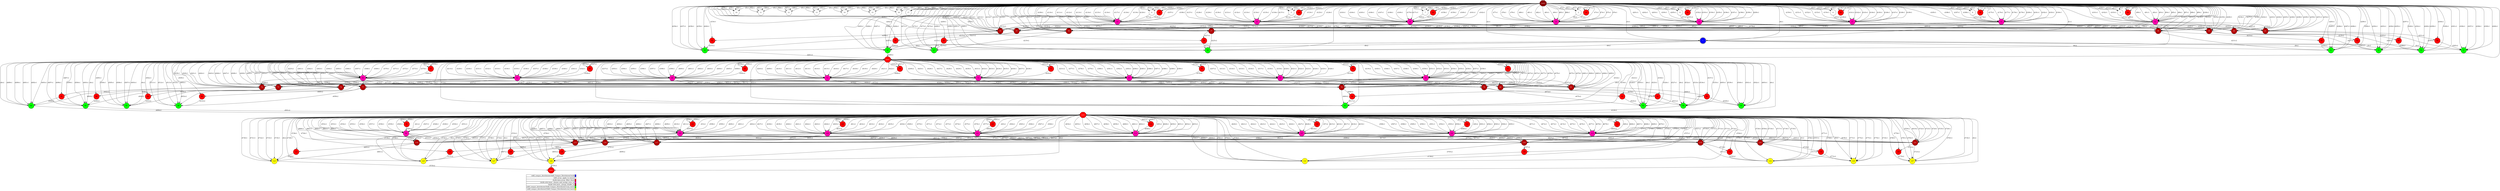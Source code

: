 digraph {
  rankdir=TB;
  labeljust="l";
  compound= true;
  subgraph dependence_graph {
    ranksep=0.20;
    node[height=0.75];

Synchro0[label="main", shape=octagon, style=filled fillcolor="#8B0000" fontcolor="#FFFFFF"];
1[shape=doublecircle, style=filled fillcolor="#0000ff" fontcolor="#ffffff"];
Synchro0 -> 1 [label="d1v1"];
Synchro0 -> 1 [label="d2v1"];
Synchro0 -> 1 [label="d3v1"];
Synchro0 -> 1 [label="d4v1"];
2[shape=circle, style=filled fillcolor="#ffffff" fontcolor="#000000"];
Synchro0 -> 2 [label="d5v1"];
Synchro0 -> 2 [label="d6v1"];
Synchro0 -> 2 [label="d7v1"];
Synchro0 -> 2 [label="d8v1"];
3[shape=circle, style=filled fillcolor="#ffffff" fontcolor="#000000"];
Synchro0 -> 3 [label="d5v1"];
Synchro0 -> 3 [label="d10v1"];
Synchro0 -> 3 [label="d11v1"];
Synchro0 -> 3 [label="d12v1"];
4[shape=circle, style=filled fillcolor="#ffffff" fontcolor="#000000"];
Synchro0 -> 4 [label="d5v1"];
Synchro0 -> 4 [label="d14v1"];
Synchro0 -> 4 [label="d15v1"];
Synchro0 -> 4 [label="d16v1"];
5[shape=circle, style=filled fillcolor="#ffffff" fontcolor="#000000"];
Synchro0 -> 5 [label="d5v1"];
Synchro0 -> 5 [label="d18v1"];
Synchro0 -> 5 [label="d19v1"];
Synchro0 -> 5 [label="d20v1"];
6[shape=circle, style=filled fillcolor="#ffffff" fontcolor="#000000"];
Synchro0 -> 6 [label="d5v1"];
Synchro0 -> 6 [label="d22v1"];
Synchro0 -> 6 [label="d23v1"];
Synchro0 -> 6 [label="d24v1"];
7[shape=circle, style=filled fillcolor="#ffffff" fontcolor="#000000"];
Synchro0 -> 7 [label="d5v1"];
Synchro0 -> 7 [label="d26v1"];
Synchro0 -> 7 [label="d27v1"];
Synchro0 -> 7 [label="d28v1"];
8[shape=circle, style=filled fillcolor="#ffffff" fontcolor="#000000"];
Synchro0 -> 8 [label="d5v1"];
Synchro0 -> 8 [label="d30v1"];
Synchro0 -> 8 [label="d31v1"];
Synchro0 -> 8 [label="d32v1"];
9[shape=circle, style=filled fillcolor="#ffffff" fontcolor="#000000"];
Synchro0 -> 9 [label="d5v1"];
Synchro0 -> 9 [label="d34v1"];
Synchro0 -> 9 [label="d35v1"];
Synchro0 -> 9 [label="d36v1"];
10[shape=circle, style=filled fillcolor="#ffffff" fontcolor="#000000"];
Synchro0 -> 10 [label="d5v1"];
Synchro0 -> 10 [label="d38v1"];
Synchro0 -> 10 [label="d39v1"];
Synchro0 -> 10 [label="d40v1"];
11[shape=circle, style=filled fillcolor="#ffffff" fontcolor="#000000"];
Synchro0 -> 11 [label="d5v1"];
Synchro0 -> 11 [label="d42v1"];
Synchro0 -> 11 [label="d43v1"];
Synchro0 -> 11 [label="d44v1"];
12[shape=circle, style=filled fillcolor="#ffffff" fontcolor="#000000"];
Synchro0 -> 12 [label="d5v1"];
Synchro0 -> 12 [label="d46v1"];
Synchro0 -> 12 [label="d47v1"];
Synchro0 -> 12 [label="d48v1"];
13[shape=circle, style=filled fillcolor="#ffffff" fontcolor="#000000"];
Synchro0 -> 13 [label="d5v1"];
Synchro0 -> 13 [label="d50v1"];
Synchro0 -> 13 [label="d51v1"];
Synchro0 -> 13 [label="d52v1"];
14[shape=circle, style=filled fillcolor="#ffffff" fontcolor="#000000"];
Synchro0 -> 14 [label="d5v1"];
Synchro0 -> 14 [label="d54v1"];
Synchro0 -> 14 [label="d55v1"];
Synchro0 -> 14 [label="d56v1"];
15[shape=circle, style=filled fillcolor="#ffffff" fontcolor="#000000"];
Synchro0 -> 15 [label="d5v1"];
Synchro0 -> 15 [label="d58v1"];
Synchro0 -> 15 [label="d59v1"];
Synchro0 -> 15 [label="d60v1"];
16[shape=circle, style=filled fillcolor="#ffffff" fontcolor="#000000"];
Synchro0 -> 16 [label="d5v1"];
Synchro0 -> 16 [label="d62v1"];
Synchro0 -> 16 [label="d63v1"];
Synchro0 -> 16 [label="d64v1"];
17[shape=circle, style=filled fillcolor="#ffffff" fontcolor="#000000"];
Synchro0 -> 17 [label="d5v1"];
Synchro0 -> 17 [label="d66v1"];
Synchro0 -> 17 [label="d67v1"];
Synchro0 -> 17 [label="d68v1"];
18[shape=circle, style=filled fillcolor="#ff0000" fontcolor="#000000"];
Synchro0 -> 18 [label="d70v1"];
Synchro0 -> 18 [label="d71v1"];
19[shape=circle, style=filled fillcolor="#ff00ae" fontcolor="#000000"];
2 -> 19 [label="d9v2"];
Synchro0 -> 19 [label="d73v1"];
Synchro0 -> 19 [label="d74v1"];
18 -> 19 [label="d72v2"];
Synchro0 -> 19 [label="d75v1"];
Synchro0 -> 19 [label="d76v1"];
Synchro0 -> 19 [label="d77v1"];
Synchro0 -> 19 [label="d78v1"];
Synchro0 -> 19 [label="d79v1"];
Synchro0 -> 19 [label="d80v1"];
Synchro0 -> 19 [label="d81v1"];
Synchro0 -> 19 [label="d82v1"];
Synchro0 -> 19 [label="d83v1"];
Synchro0 -> 19 [label="d84v1"];
Synchro0 -> 19 [label="d85v1"];
Synchro0 -> 19 [label="d86v1"];
20[shape=circle, style=filled fillcolor="#ff0000" fontcolor="#000000"];
Synchro0 -> 20 [label="d87v1"];
Synchro0 -> 20 [label="d88v1"];
21[shape=circle, style=filled fillcolor="#ff00ae" fontcolor="#000000"];
3 -> 21 [label="d13v2"];
Synchro0 -> 21 [label="d90v1"];
Synchro0 -> 21 [label="d91v1"];
20 -> 21 [label="d89v2"];
Synchro0 -> 21 [label="d92v1"];
Synchro0 -> 21 [label="d93v1"];
Synchro0 -> 21 [label="d94v1"];
Synchro0 -> 21 [label="d95v1"];
Synchro0 -> 21 [label="d96v1"];
Synchro0 -> 21 [label="d97v1"];
Synchro0 -> 21 [label="d98v1"];
Synchro0 -> 21 [label="d99v1"];
Synchro0 -> 21 [label="d100v1"];
Synchro0 -> 21 [label="d101v1"];
Synchro0 -> 21 [label="d102v1"];
Synchro0 -> 21 [label="d103v1"];
22[shape=circle, style=filled fillcolor="#ff0000" fontcolor="#000000"];
Synchro0 -> 22 [label="d104v1"];
Synchro0 -> 22 [label="d105v1"];
23[shape=circle, style=filled fillcolor="#ff00ae" fontcolor="#000000"];
4 -> 23 [label="d17v2"];
Synchro0 -> 23 [label="d107v1"];
Synchro0 -> 23 [label="d108v1"];
22 -> 23 [label="d106v2"];
Synchro0 -> 23 [label="d109v1"];
Synchro0 -> 23 [label="d110v1"];
Synchro0 -> 23 [label="d111v1"];
Synchro0 -> 23 [label="d112v1"];
Synchro0 -> 23 [label="d113v1"];
Synchro0 -> 23 [label="d114v1"];
Synchro0 -> 23 [label="d115v1"];
Synchro0 -> 23 [label="d116v1"];
Synchro0 -> 23 [label="d117v1"];
Synchro0 -> 23 [label="d118v1"];
Synchro0 -> 23 [label="d119v1"];
Synchro0 -> 23 [label="d120v1"];
24[shape=circle, style=filled fillcolor="#ff0000" fontcolor="#000000"];
Synchro0 -> 24 [label="d121v1"];
Synchro0 -> 24 [label="d122v1"];
25[shape=circle, style=filled fillcolor="#ff00ae" fontcolor="#000000"];
5 -> 25 [label="d21v2"];
Synchro0 -> 25 [label="d124v1"];
Synchro0 -> 25 [label="d125v1"];
24 -> 25 [label="d123v2"];
Synchro0 -> 25 [label="d126v1"];
Synchro0 -> 25 [label="d127v1"];
Synchro0 -> 25 [label="d128v1"];
Synchro0 -> 25 [label="d129v1"];
Synchro0 -> 25 [label="d130v1"];
Synchro0 -> 25 [label="d131v1"];
Synchro0 -> 25 [label="d132v1"];
Synchro0 -> 25 [label="d133v1"];
Synchro0 -> 25 [label="d134v1"];
Synchro0 -> 25 [label="d135v1"];
Synchro0 -> 25 [label="d136v1"];
Synchro0 -> 25 [label="d137v1"];
26[shape=circle, style=filled fillcolor="#ff0000" fontcolor="#000000"];
Synchro0 -> 26 [label="d138v1"];
Synchro0 -> 26 [label="d139v1"];
27[shape=circle, style=filled fillcolor="#ff00ae" fontcolor="#000000"];
6 -> 27 [label="d25v2"];
Synchro0 -> 27 [label="d141v1"];
Synchro0 -> 27 [label="d142v1"];
26 -> 27 [label="d140v2"];
Synchro0 -> 27 [label="d143v1"];
Synchro0 -> 27 [label="d144v1"];
Synchro0 -> 27 [label="d145v1"];
Synchro0 -> 27 [label="d146v1"];
Synchro0 -> 27 [label="d147v1"];
Synchro0 -> 27 [label="d148v1"];
Synchro0 -> 27 [label="d149v1"];
Synchro0 -> 27 [label="d150v1"];
Synchro0 -> 27 [label="d151v1"];
Synchro0 -> 27 [label="d152v1"];
Synchro0 -> 27 [label="d153v1"];
Synchro0 -> 27 [label="d154v1"];
28[shape=circle, style=filled fillcolor="#ff0000" fontcolor="#000000"];
Synchro0 -> 28 [label="d155v1"];
Synchro0 -> 28 [label="d156v1"];
29[shape=circle, style=filled fillcolor="#ff00ae" fontcolor="#000000"];
7 -> 29 [label="d29v2"];
Synchro0 -> 29 [label="d158v1"];
Synchro0 -> 29 [label="d159v1"];
28 -> 29 [label="d157v2"];
Synchro0 -> 29 [label="d160v1"];
Synchro0 -> 29 [label="d161v1"];
Synchro0 -> 29 [label="d162v1"];
Synchro0 -> 29 [label="d163v1"];
Synchro0 -> 29 [label="d164v1"];
Synchro0 -> 29 [label="d165v1"];
Synchro0 -> 29 [label="d166v1"];
Synchro0 -> 29 [label="d167v1"];
Synchro0 -> 29 [label="d168v1"];
Synchro0 -> 29 [label="d169v1"];
Synchro0 -> 29 [label="d170v1"];
Synchro0 -> 29 [label="d171v1"];
30[shape=circle, style=filled fillcolor="#ff0000" fontcolor="#000000"];
Synchro0 -> 30 [label="d172v1"];
Synchro0 -> 30 [label="d173v1"];
31[shape=circle, style=filled fillcolor="#ff00ae" fontcolor="#000000"];
8 -> 31 [label="d33v2"];
Synchro0 -> 31 [label="d175v1"];
Synchro0 -> 31 [label="d176v1"];
30 -> 31 [label="d174v2"];
Synchro0 -> 31 [label="d177v1"];
Synchro0 -> 31 [label="d178v1"];
Synchro0 -> 31 [label="d179v1"];
Synchro0 -> 31 [label="d180v1"];
Synchro0 -> 31 [label="d181v1"];
Synchro0 -> 31 [label="d182v1"];
Synchro0 -> 31 [label="d183v1"];
Synchro0 -> 31 [label="d184v1"];
Synchro0 -> 31 [label="d185v1"];
Synchro0 -> 31 [label="d186v1"];
Synchro0 -> 31 [label="d187v1"];
Synchro0 -> 31 [label="d188v1"];
32[shape=circle, style=filled fillcolor="#ff0000" fontcolor="#000000"];
Synchro0 -> 32 [label="d189v1"];
Synchro0 -> 32 [label="d190v1"];
33[shape=circle, style=filled fillcolor="#ff00ae" fontcolor="#000000"];
9 -> 33 [label="d37v2"];
Synchro0 -> 33 [label="d192v1"];
Synchro0 -> 33 [label="d193v1"];
32 -> 33 [label="d191v2"];
Synchro0 -> 33 [label="d194v1"];
Synchro0 -> 33 [label="d195v1"];
Synchro0 -> 33 [label="d196v1"];
Synchro0 -> 33 [label="d197v1"];
Synchro0 -> 33 [label="d198v1"];
Synchro0 -> 33 [label="d199v1"];
Synchro0 -> 33 [label="d200v1"];
Synchro0 -> 33 [label="d201v1"];
Synchro0 -> 33 [label="d202v1"];
Synchro0 -> 33 [label="d203v1"];
Synchro0 -> 33 [label="d204v1"];
Synchro0 -> 33 [label="d205v1"];
34[shape=circle, style=filled fillcolor="#b30000" fontcolor="#ffffff"];
19 -> 34 [label="d78v2"];
21 -> 34 [label="d95v2"];
23 -> 34 [label="d112v2"];
25 -> 34 [label="d129v2"];
27 -> 34 [label="d146v2"];
29 -> 34 [label="d163v2"];
31 -> 34 [label="d180v2"];
33 -> 34 [label="d197v2"];
Synchro0 -> 34 [label="d206v1"];
Synchro0 -> 34 [label="d207v1"];
Synchro0 -> 34 [label="d208v1"];
Synchro0 -> 34 [label="d209v1"];
Synchro0 -> 34 [label="d210v1"];
35[shape=circle, style=filled fillcolor="#b30000" fontcolor="#ffffff"];
19 -> 35 [label="d79v2"];
21 -> 35 [label="d96v2"];
23 -> 35 [label="d113v2"];
25 -> 35 [label="d130v2"];
27 -> 35 [label="d147v2"];
29 -> 35 [label="d164v2"];
31 -> 35 [label="d181v2"];
33 -> 35 [label="d198v2"];
Synchro0 -> 35 [label="d212v1"];
Synchro0 -> 35 [label="d213v1"];
Synchro0 -> 35 [label="d214v1"];
Synchro0 -> 35 [label="d215v1"];
Synchro0 -> 35 [label="d216v1"];
36[shape=circle, style=filled fillcolor="#b30000" fontcolor="#ffffff"];
19 -> 36 [label="d80v2"];
21 -> 36 [label="d97v2"];
23 -> 36 [label="d114v2"];
25 -> 36 [label="d131v2"];
27 -> 36 [label="d148v2"];
29 -> 36 [label="d165v2"];
31 -> 36 [label="d182v2"];
33 -> 36 [label="d199v2"];
Synchro0 -> 36 [label="d218v1"];
Synchro0 -> 36 [label="d219v1"];
Synchro0 -> 36 [label="d220v1"];
Synchro0 -> 36 [label="d221v1"];
Synchro0 -> 36 [label="d222v1"];
37[shape=circle, style=filled fillcolor="#b30000" fontcolor="#ffffff"];
19 -> 37 [label="d81v2"];
21 -> 37 [label="d98v2"];
23 -> 37 [label="d115v2"];
25 -> 37 [label="d132v2"];
27 -> 37 [label="d149v2"];
29 -> 37 [label="d166v2"];
31 -> 37 [label="d183v2"];
33 -> 37 [label="d200v2"];
Synchro0 -> 37 [label="d224v1"];
Synchro0 -> 37 [label="d225v1"];
Synchro0 -> 37 [label="d226v1"];
Synchro0 -> 37 [label="d227v1"];
Synchro0 -> 37 [label="d228v1"];
38[shape=circle, style=filled fillcolor="#b30000" fontcolor="#ffffff"];
19 -> 38 [label="d82v2"];
21 -> 38 [label="d99v2"];
23 -> 38 [label="d116v2"];
25 -> 38 [label="d133v2"];
27 -> 38 [label="d150v2"];
29 -> 38 [label="d167v2"];
31 -> 38 [label="d184v2"];
33 -> 38 [label="d201v2"];
Synchro0 -> 38 [label="d230v1"];
Synchro0 -> 38 [label="d231v1"];
Synchro0 -> 38 [label="d232v1"];
Synchro0 -> 38 [label="d233v1"];
Synchro0 -> 38 [label="d234v1"];
39[shape=circle, style=filled fillcolor="#b30000" fontcolor="#ffffff"];
19 -> 39 [label="d83v2"];
21 -> 39 [label="d100v2"];
23 -> 39 [label="d117v2"];
25 -> 39 [label="d134v2"];
27 -> 39 [label="d151v2"];
29 -> 39 [label="d168v2"];
31 -> 39 [label="d185v2"];
33 -> 39 [label="d202v2"];
Synchro0 -> 39 [label="d236v1"];
Synchro0 -> 39 [label="d237v1"];
Synchro0 -> 39 [label="d238v1"];
Synchro0 -> 39 [label="d239v1"];
Synchro0 -> 39 [label="d240v1"];
40[shape=circle, style=filled fillcolor="#b30000" fontcolor="#ffffff"];
19 -> 40 [label="d84v2"];
21 -> 40 [label="d101v2"];
23 -> 40 [label="d118v2"];
25 -> 40 [label="d135v2"];
27 -> 40 [label="d152v2"];
29 -> 40 [label="d169v2"];
31 -> 40 [label="d186v2"];
33 -> 40 [label="d203v2"];
Synchro0 -> 40 [label="d242v1"];
Synchro0 -> 40 [label="d243v1"];
Synchro0 -> 40 [label="d244v1"];
Synchro0 -> 40 [label="d245v1"];
Synchro0 -> 40 [label="d246v1"];
41[shape=circle, style=filled fillcolor="#b30000" fontcolor="#ffffff"];
19 -> 41 [label="d85v2"];
21 -> 41 [label="d102v2"];
23 -> 41 [label="d119v2"];
25 -> 41 [label="d136v2"];
27 -> 41 [label="d153v2"];
29 -> 41 [label="d170v2"];
31 -> 41 [label="d187v2"];
33 -> 41 [label="d204v2"];
Synchro0 -> 41 [label="d248v1"];
Synchro0 -> 41 [label="d249v1"];
Synchro0 -> 41 [label="d250v1"];
Synchro0 -> 41 [label="d251v1"];
Synchro0 -> 41 [label="d252v1"];
42[shape=circle, style=filled fillcolor="#ff0000" fontcolor="#000000"];
34 -> 42 [label="d209v2"];
Synchro0 -> 42 [label="d254v1"];
43[shape=circle, style=filled fillcolor="#00ff00" fontcolor="#000000"];
34 -> 43 [label="d207v2"];
Synchro0 -> 43 [label="d256v1"];
Synchro0 -> 43 [label="d257v1"];
42 -> 43 [label="d255v2"];
Synchro0 -> 43 [label="d258v1"];
Synchro0 -> 43 [label="d259v1"];
Synchro0 -> 43 [label="d260v1"];
1 -> 43 [label="d4v2"];
44[shape=circle, style=filled fillcolor="#ff0000" fontcolor="#000000"];
35 -> 44 [label="d215v2"];
Synchro0 -> 44 [label="d262v1"];
45[shape=circle, style=filled fillcolor="#00ff00" fontcolor="#000000"];
35 -> 45 [label="d213v2"];
Synchro0 -> 45 [label="d264v1"];
Synchro0 -> 45 [label="d265v1"];
44 -> 45 [label="d263v2"];
Synchro0 -> 45 [label="d266v1"];
Synchro0 -> 45 [label="d267v1"];
Synchro0 -> 45 [label="d260v1"];
1 -> 45 [label="d4v2"];
46[shape=circle, style=filled fillcolor="#ff0000" fontcolor="#000000"];
36 -> 46 [label="d221v2"];
Synchro0 -> 46 [label="d269v1"];
47[shape=circle, style=filled fillcolor="#00ff00" fontcolor="#000000"];
36 -> 47 [label="d219v2"];
Synchro0 -> 47 [label="d271v1"];
Synchro0 -> 47 [label="d272v1"];
46 -> 47 [label="d270v2"];
Synchro0 -> 47 [label="d273v1"];
Synchro0 -> 47 [label="d274v1"];
Synchro0 -> 47 [label="d260v1"];
1 -> 47 [label="d4v2"];
48[shape=circle, style=filled fillcolor="#ff0000" fontcolor="#000000"];
37 -> 48 [label="d227v2"];
Synchro0 -> 48 [label="d276v1"];
49[shape=circle, style=filled fillcolor="#00ff00" fontcolor="#000000"];
37 -> 49 [label="d225v2"];
Synchro0 -> 49 [label="d278v1"];
Synchro0 -> 49 [label="d279v1"];
48 -> 49 [label="d277v2"];
Synchro0 -> 49 [label="d280v1"];
Synchro0 -> 49 [label="d281v1"];
Synchro0 -> 49 [label="d260v1"];
1 -> 49 [label="d4v2"];
50[shape=circle, style=filled fillcolor="#ff0000" fontcolor="#000000"];
38 -> 50 [label="d233v2"];
Synchro0 -> 50 [label="d283v1"];
51[shape=circle, style=filled fillcolor="#00ff00" fontcolor="#000000"];
38 -> 51 [label="d231v2"];
Synchro0 -> 51 [label="d285v1"];
Synchro0 -> 51 [label="d286v1"];
50 -> 51 [label="d284v2"];
Synchro0 -> 51 [label="d287v1"];
Synchro0 -> 51 [label="d288v1"];
Synchro0 -> 51 [label="d260v1"];
1 -> 51 [label="d4v2"];
52[shape=circle, style=filled fillcolor="#ff0000" fontcolor="#000000"];
39 -> 52 [label="d239v2"];
Synchro0 -> 52 [label="d290v1"];
53[shape=circle, style=filled fillcolor="#00ff00" fontcolor="#000000"];
39 -> 53 [label="d237v2"];
Synchro0 -> 53 [label="d292v1"];
Synchro0 -> 53 [label="d293v1"];
52 -> 53 [label="d291v2"];
Synchro0 -> 53 [label="d294v1"];
Synchro0 -> 53 [label="d295v1"];
Synchro0 -> 53 [label="d260v1"];
1 -> 53 [label="d4v2"];
54[shape=circle, style=filled fillcolor="#ff0000" fontcolor="#000000"];
40 -> 54 [label="d245v2"];
Synchro0 -> 54 [label="d297v1"];
55[shape=circle, style=filled fillcolor="#00ff00" fontcolor="#000000"];
40 -> 55 [label="d243v2"];
Synchro0 -> 55 [label="d299v1"];
Synchro0 -> 55 [label="d300v1"];
54 -> 55 [label="d298v2"];
Synchro0 -> 55 [label="d301v1"];
Synchro0 -> 55 [label="d302v1"];
Synchro0 -> 55 [label="d260v1"];
1 -> 55 [label="d4v2"];
56[shape=circle, style=filled fillcolor="#ff0000" fontcolor="#000000"];
41 -> 56 [label="d251v2"];
Synchro0 -> 56 [label="d304v1"];
57[shape=circle, style=filled fillcolor="#00ff00" fontcolor="#000000"];
41 -> 57 [label="d249v2"];
Synchro0 -> 57 [label="d306v1"];
Synchro0 -> 57 [label="d307v1"];
56 -> 57 [label="d305v2"];
Synchro0 -> 57 [label="d308v1"];
Synchro0 -> 57 [label="d309v1"];
Synchro0 -> 57 [label="d260v1"];
1 -> 57 [label="d4v2"];
Synchro1[label="sync", shape=octagon, style=filled fillcolor="#ff0000" fontcolor="#FFFFFF"];
Synchro0 -> Synchro1;
43 -> Synchro1 [label="d261v2"];
45 -> Synchro1 [label="d268v2"];
58[shape=circle, style=filled fillcolor="#ff0000" fontcolor="#000000"];
Synchro1 -> 58 [label="d209v2"];
Synchro1 -> 58 [label="d311v1"];
59[shape=circle, style=filled fillcolor="#ff00ae" fontcolor="#000000"];
Synchro1 -> 59 [label="d207v2"];
Synchro1 -> 59 [label="d313v1"];
Synchro1 -> 59 [label="d314v1"];
58 -> 59 [label="d312v2"];
Synchro1 -> 59 [label="d315v1"];
Synchro1 -> 59 [label="d316v1"];
Synchro1 -> 59 [label="d317v1"];
Synchro1 -> 59 [label="d318v1"];
Synchro1 -> 59 [label="d319v1"];
Synchro1 -> 59 [label="d320v1"];
Synchro1 -> 59 [label="d321v1"];
Synchro1 -> 59 [label="d322v1"];
Synchro1 -> 59 [label="d323v1"];
Synchro1 -> 59 [label="d324v1"];
Synchro1 -> 59 [label="d325v1"];
Synchro1 -> 59 [label="d326v1"];
60[shape=circle, style=filled fillcolor="#ff0000" fontcolor="#000000"];
Synchro1 -> 60 [label="d215v2"];
Synchro1 -> 60 [label="d327v1"];
61[shape=circle, style=filled fillcolor="#ff00ae" fontcolor="#000000"];
Synchro1 -> 61 [label="d213v2"];
Synchro1 -> 61 [label="d329v1"];
Synchro1 -> 61 [label="d330v1"];
60 -> 61 [label="d328v2"];
Synchro1 -> 61 [label="d331v1"];
Synchro1 -> 61 [label="d332v1"];
Synchro1 -> 61 [label="d333v1"];
Synchro1 -> 61 [label="d334v1"];
Synchro1 -> 61 [label="d335v1"];
Synchro1 -> 61 [label="d336v1"];
Synchro1 -> 61 [label="d337v1"];
Synchro1 -> 61 [label="d338v1"];
Synchro1 -> 61 [label="d339v1"];
Synchro1 -> 61 [label="d340v1"];
Synchro1 -> 61 [label="d341v1"];
Synchro1 -> 61 [label="d342v1"];
62[shape=circle, style=filled fillcolor="#ff0000" fontcolor="#000000"];
Synchro1 -> 62 [label="d221v2"];
Synchro1 -> 62 [label="d343v1"];
63[shape=circle, style=filled fillcolor="#ff00ae" fontcolor="#000000"];
Synchro1 -> 63 [label="d219v2"];
Synchro1 -> 63 [label="d345v1"];
Synchro1 -> 63 [label="d346v1"];
62 -> 63 [label="d344v2"];
Synchro1 -> 63 [label="d347v1"];
Synchro1 -> 63 [label="d348v1"];
Synchro1 -> 63 [label="d349v1"];
Synchro1 -> 63 [label="d350v1"];
Synchro1 -> 63 [label="d351v1"];
Synchro1 -> 63 [label="d352v1"];
Synchro1 -> 63 [label="d353v1"];
Synchro1 -> 63 [label="d354v1"];
Synchro1 -> 63 [label="d355v1"];
Synchro1 -> 63 [label="d356v1"];
Synchro1 -> 63 [label="d357v1"];
Synchro1 -> 63 [label="d358v1"];
64[shape=circle, style=filled fillcolor="#ff0000" fontcolor="#000000"];
Synchro1 -> 64 [label="d227v2"];
Synchro1 -> 64 [label="d359v1"];
65[shape=circle, style=filled fillcolor="#ff00ae" fontcolor="#000000"];
Synchro1 -> 65 [label="d225v2"];
Synchro1 -> 65 [label="d361v1"];
Synchro1 -> 65 [label="d362v1"];
64 -> 65 [label="d360v2"];
Synchro1 -> 65 [label="d363v1"];
Synchro1 -> 65 [label="d364v1"];
Synchro1 -> 65 [label="d365v1"];
Synchro1 -> 65 [label="d366v1"];
Synchro1 -> 65 [label="d367v1"];
Synchro1 -> 65 [label="d368v1"];
Synchro1 -> 65 [label="d369v1"];
Synchro1 -> 65 [label="d370v1"];
Synchro1 -> 65 [label="d371v1"];
Synchro1 -> 65 [label="d372v1"];
Synchro1 -> 65 [label="d373v1"];
Synchro1 -> 65 [label="d374v1"];
66[shape=circle, style=filled fillcolor="#ff0000" fontcolor="#000000"];
Synchro1 -> 66 [label="d233v2"];
Synchro1 -> 66 [label="d375v1"];
67[shape=circle, style=filled fillcolor="#ff00ae" fontcolor="#000000"];
Synchro1 -> 67 [label="d231v2"];
Synchro1 -> 67 [label="d377v1"];
Synchro1 -> 67 [label="d378v1"];
66 -> 67 [label="d376v2"];
Synchro1 -> 67 [label="d379v1"];
Synchro1 -> 67 [label="d380v1"];
Synchro1 -> 67 [label="d381v1"];
Synchro1 -> 67 [label="d382v1"];
Synchro1 -> 67 [label="d383v1"];
Synchro1 -> 67 [label="d384v1"];
Synchro1 -> 67 [label="d385v1"];
Synchro1 -> 67 [label="d386v1"];
Synchro1 -> 67 [label="d387v1"];
Synchro1 -> 67 [label="d388v1"];
Synchro1 -> 67 [label="d389v1"];
Synchro1 -> 67 [label="d390v1"];
68[shape=circle, style=filled fillcolor="#ff0000" fontcolor="#000000"];
Synchro1 -> 68 [label="d239v2"];
Synchro1 -> 68 [label="d391v1"];
69[shape=circle, style=filled fillcolor="#ff00ae" fontcolor="#000000"];
Synchro1 -> 69 [label="d237v2"];
Synchro1 -> 69 [label="d393v1"];
Synchro1 -> 69 [label="d394v1"];
68 -> 69 [label="d392v2"];
Synchro1 -> 69 [label="d395v1"];
Synchro1 -> 69 [label="d396v1"];
Synchro1 -> 69 [label="d397v1"];
Synchro1 -> 69 [label="d398v1"];
Synchro1 -> 69 [label="d399v1"];
Synchro1 -> 69 [label="d400v1"];
Synchro1 -> 69 [label="d401v1"];
Synchro1 -> 69 [label="d402v1"];
Synchro1 -> 69 [label="d403v1"];
Synchro1 -> 69 [label="d404v1"];
Synchro1 -> 69 [label="d405v1"];
Synchro1 -> 69 [label="d406v1"];
70[shape=circle, style=filled fillcolor="#ff0000" fontcolor="#000000"];
Synchro1 -> 70 [label="d245v2"];
Synchro1 -> 70 [label="d407v1"];
71[shape=circle, style=filled fillcolor="#ff00ae" fontcolor="#000000"];
Synchro1 -> 71 [label="d243v2"];
Synchro1 -> 71 [label="d409v1"];
Synchro1 -> 71 [label="d410v1"];
70 -> 71 [label="d408v2"];
Synchro1 -> 71 [label="d411v1"];
Synchro1 -> 71 [label="d412v1"];
Synchro1 -> 71 [label="d413v1"];
Synchro1 -> 71 [label="d414v1"];
Synchro1 -> 71 [label="d415v1"];
Synchro1 -> 71 [label="d416v1"];
Synchro1 -> 71 [label="d417v1"];
Synchro1 -> 71 [label="d418v1"];
Synchro1 -> 71 [label="d419v1"];
Synchro1 -> 71 [label="d420v1"];
Synchro1 -> 71 [label="d421v1"];
Synchro1 -> 71 [label="d422v1"];
72[shape=circle, style=filled fillcolor="#ff0000" fontcolor="#000000"];
Synchro1 -> 72 [label="d251v2"];
Synchro1 -> 72 [label="d423v1"];
73[shape=circle, style=filled fillcolor="#ff00ae" fontcolor="#000000"];
Synchro1 -> 73 [label="d249v2"];
Synchro1 -> 73 [label="d425v1"];
Synchro1 -> 73 [label="d426v1"];
72 -> 73 [label="d424v2"];
Synchro1 -> 73 [label="d427v1"];
Synchro1 -> 73 [label="d428v1"];
Synchro1 -> 73 [label="d429v1"];
Synchro1 -> 73 [label="d430v1"];
Synchro1 -> 73 [label="d431v1"];
Synchro1 -> 73 [label="d432v1"];
Synchro1 -> 73 [label="d433v1"];
Synchro1 -> 73 [label="d434v1"];
Synchro1 -> 73 [label="d435v1"];
Synchro1 -> 73 [label="d436v1"];
Synchro1 -> 73 [label="d437v1"];
Synchro1 -> 73 [label="d438v1"];
74[shape=circle, style=filled fillcolor="#b30000" fontcolor="#ffffff"];
59 -> 74 [label="d318v2"];
61 -> 74 [label="d334v2"];
63 -> 74 [label="d350v2"];
65 -> 74 [label="d366v2"];
67 -> 74 [label="d382v2"];
69 -> 74 [label="d398v2"];
71 -> 74 [label="d414v2"];
73 -> 74 [label="d430v2"];
Synchro1 -> 74 [label="d439v1"];
Synchro1 -> 74 [label="d440v1"];
Synchro1 -> 74 [label="d441v1"];
Synchro1 -> 74 [label="d442v1"];
Synchro1 -> 74 [label="d443v1"];
75[shape=circle, style=filled fillcolor="#b30000" fontcolor="#ffffff"];
59 -> 75 [label="d319v2"];
61 -> 75 [label="d335v2"];
63 -> 75 [label="d351v2"];
65 -> 75 [label="d367v2"];
67 -> 75 [label="d383v2"];
69 -> 75 [label="d399v2"];
71 -> 75 [label="d415v2"];
73 -> 75 [label="d431v2"];
Synchro1 -> 75 [label="d445v1"];
Synchro1 -> 75 [label="d446v1"];
Synchro1 -> 75 [label="d447v1"];
Synchro1 -> 75 [label="d448v1"];
Synchro1 -> 75 [label="d449v1"];
76[shape=circle, style=filled fillcolor="#b30000" fontcolor="#ffffff"];
59 -> 76 [label="d320v2"];
61 -> 76 [label="d336v2"];
63 -> 76 [label="d352v2"];
65 -> 76 [label="d368v2"];
67 -> 76 [label="d384v2"];
69 -> 76 [label="d400v2"];
71 -> 76 [label="d416v2"];
73 -> 76 [label="d432v2"];
Synchro1 -> 76 [label="d451v1"];
Synchro1 -> 76 [label="d452v1"];
Synchro1 -> 76 [label="d453v1"];
Synchro1 -> 76 [label="d454v1"];
Synchro1 -> 76 [label="d455v1"];
77[shape=circle, style=filled fillcolor="#b30000" fontcolor="#ffffff"];
59 -> 77 [label="d321v2"];
61 -> 77 [label="d337v2"];
63 -> 77 [label="d353v2"];
65 -> 77 [label="d369v2"];
67 -> 77 [label="d385v2"];
69 -> 77 [label="d401v2"];
71 -> 77 [label="d417v2"];
73 -> 77 [label="d433v2"];
Synchro1 -> 77 [label="d457v1"];
Synchro1 -> 77 [label="d458v1"];
Synchro1 -> 77 [label="d459v1"];
Synchro1 -> 77 [label="d460v1"];
Synchro1 -> 77 [label="d461v1"];
78[shape=circle, style=filled fillcolor="#b30000" fontcolor="#ffffff"];
59 -> 78 [label="d322v2"];
61 -> 78 [label="d338v2"];
63 -> 78 [label="d354v2"];
65 -> 78 [label="d370v2"];
67 -> 78 [label="d386v2"];
69 -> 78 [label="d402v2"];
71 -> 78 [label="d418v2"];
73 -> 78 [label="d434v2"];
Synchro1 -> 78 [label="d463v1"];
Synchro1 -> 78 [label="d464v1"];
Synchro1 -> 78 [label="d465v1"];
Synchro1 -> 78 [label="d466v1"];
Synchro1 -> 78 [label="d467v1"];
79[shape=circle, style=filled fillcolor="#b30000" fontcolor="#ffffff"];
59 -> 79 [label="d323v2"];
61 -> 79 [label="d339v2"];
63 -> 79 [label="d355v2"];
65 -> 79 [label="d371v2"];
67 -> 79 [label="d387v2"];
69 -> 79 [label="d403v2"];
71 -> 79 [label="d419v2"];
73 -> 79 [label="d435v2"];
Synchro1 -> 79 [label="d469v1"];
Synchro1 -> 79 [label="d470v1"];
Synchro1 -> 79 [label="d471v1"];
Synchro1 -> 79 [label="d472v1"];
Synchro1 -> 79 [label="d473v1"];
80[shape=circle, style=filled fillcolor="#b30000" fontcolor="#ffffff"];
59 -> 80 [label="d324v2"];
61 -> 80 [label="d340v2"];
63 -> 80 [label="d356v2"];
65 -> 80 [label="d372v2"];
67 -> 80 [label="d388v2"];
69 -> 80 [label="d404v2"];
71 -> 80 [label="d420v2"];
73 -> 80 [label="d436v2"];
Synchro1 -> 80 [label="d475v1"];
Synchro1 -> 80 [label="d476v1"];
Synchro1 -> 80 [label="d477v1"];
Synchro1 -> 80 [label="d478v1"];
Synchro1 -> 80 [label="d479v1"];
81[shape=circle, style=filled fillcolor="#b30000" fontcolor="#ffffff"];
59 -> 81 [label="d325v2"];
61 -> 81 [label="d341v2"];
63 -> 81 [label="d357v2"];
65 -> 81 [label="d373v2"];
67 -> 81 [label="d389v2"];
69 -> 81 [label="d405v2"];
71 -> 81 [label="d421v2"];
73 -> 81 [label="d437v2"];
Synchro1 -> 81 [label="d481v1"];
Synchro1 -> 81 [label="d482v1"];
Synchro1 -> 81 [label="d483v1"];
Synchro1 -> 81 [label="d484v1"];
Synchro1 -> 81 [label="d485v1"];
82[shape=circle, style=filled fillcolor="#ff0000" fontcolor="#000000"];
74 -> 82 [label="d442v2"];
Synchro1 -> 82 [label="d487v1"];
83[shape=circle, style=filled fillcolor="#00ff00" fontcolor="#000000"];
74 -> 83 [label="d440v2"];
Synchro1 -> 83 [label="d489v1"];
Synchro1 -> 83 [label="d490v1"];
82 -> 83 [label="d488v2"];
Synchro1 -> 83 [label="d491v1"];
Synchro1 -> 83 [label="d492v1"];
Synchro1 -> 83 [label="d493v1"];
Synchro1 -> 83 [label="d4v2"];
84[shape=circle, style=filled fillcolor="#ff0000" fontcolor="#000000"];
75 -> 84 [label="d448v2"];
Synchro1 -> 84 [label="d495v1"];
85[shape=circle, style=filled fillcolor="#00ff00" fontcolor="#000000"];
75 -> 85 [label="d446v2"];
Synchro1 -> 85 [label="d497v1"];
Synchro1 -> 85 [label="d498v1"];
84 -> 85 [label="d496v2"];
Synchro1 -> 85 [label="d499v1"];
Synchro1 -> 85 [label="d500v1"];
Synchro1 -> 85 [label="d493v1"];
Synchro1 -> 85 [label="d4v2"];
86[shape=circle, style=filled fillcolor="#ff0000" fontcolor="#000000"];
76 -> 86 [label="d454v2"];
Synchro1 -> 86 [label="d502v1"];
87[shape=circle, style=filled fillcolor="#00ff00" fontcolor="#000000"];
76 -> 87 [label="d452v2"];
Synchro1 -> 87 [label="d504v1"];
Synchro1 -> 87 [label="d505v1"];
86 -> 87 [label="d503v2"];
Synchro1 -> 87 [label="d506v1"];
Synchro1 -> 87 [label="d507v1"];
Synchro1 -> 87 [label="d493v1"];
Synchro1 -> 87 [label="d4v2"];
88[shape=circle, style=filled fillcolor="#ff0000" fontcolor="#000000"];
77 -> 88 [label="d460v2"];
Synchro1 -> 88 [label="d509v1"];
89[shape=circle, style=filled fillcolor="#00ff00" fontcolor="#000000"];
77 -> 89 [label="d458v2"];
Synchro1 -> 89 [label="d511v1"];
Synchro1 -> 89 [label="d512v1"];
88 -> 89 [label="d510v2"];
Synchro1 -> 89 [label="d513v1"];
Synchro1 -> 89 [label="d514v1"];
Synchro1 -> 89 [label="d493v1"];
Synchro1 -> 89 [label="d4v2"];
90[shape=circle, style=filled fillcolor="#ff0000" fontcolor="#000000"];
78 -> 90 [label="d466v2"];
Synchro1 -> 90 [label="d516v1"];
91[shape=circle, style=filled fillcolor="#00ff00" fontcolor="#000000"];
78 -> 91 [label="d464v2"];
Synchro1 -> 91 [label="d518v1"];
Synchro1 -> 91 [label="d519v1"];
90 -> 91 [label="d517v2"];
Synchro1 -> 91 [label="d520v1"];
Synchro1 -> 91 [label="d521v1"];
Synchro1 -> 91 [label="d493v1"];
Synchro1 -> 91 [label="d4v2"];
92[shape=circle, style=filled fillcolor="#ff0000" fontcolor="#000000"];
79 -> 92 [label="d472v2"];
Synchro1 -> 92 [label="d523v1"];
93[shape=circle, style=filled fillcolor="#00ff00" fontcolor="#000000"];
79 -> 93 [label="d470v2"];
Synchro1 -> 93 [label="d525v1"];
Synchro1 -> 93 [label="d526v1"];
92 -> 93 [label="d524v2"];
Synchro1 -> 93 [label="d527v1"];
Synchro1 -> 93 [label="d528v1"];
Synchro1 -> 93 [label="d493v1"];
Synchro1 -> 93 [label="d4v2"];
94[shape=circle, style=filled fillcolor="#ff0000" fontcolor="#000000"];
80 -> 94 [label="d478v2"];
Synchro1 -> 94 [label="d530v1"];
95[shape=circle, style=filled fillcolor="#00ff00" fontcolor="#000000"];
80 -> 95 [label="d476v2"];
Synchro1 -> 95 [label="d532v1"];
Synchro1 -> 95 [label="d533v1"];
94 -> 95 [label="d531v2"];
Synchro1 -> 95 [label="d534v1"];
Synchro1 -> 95 [label="d535v1"];
Synchro1 -> 95 [label="d493v1"];
Synchro1 -> 95 [label="d4v2"];
96[shape=circle, style=filled fillcolor="#ff0000" fontcolor="#000000"];
81 -> 96 [label="d484v2"];
Synchro1 -> 96 [label="d537v1"];
97[shape=circle, style=filled fillcolor="#00ff00" fontcolor="#000000"];
81 -> 97 [label="d482v2"];
Synchro1 -> 97 [label="d539v1"];
Synchro1 -> 97 [label="d540v1"];
96 -> 97 [label="d538v2"];
Synchro1 -> 97 [label="d541v1"];
Synchro1 -> 97 [label="d542v1"];
Synchro1 -> 97 [label="d493v1"];
Synchro1 -> 97 [label="d4v2"];
Synchro2[label="sync", shape=octagon, style=filled fillcolor="#ff0000" fontcolor="#FFFFFF"];
Synchro1 -> Synchro2;
83 -> Synchro2 [label="d494v2"];
85 -> Synchro2 [label="d501v2"];
95 -> Synchro2 [label="d536v2"];
98[shape=circle, style=filled fillcolor="#ff0000" fontcolor="#000000"];
Synchro2 -> 98 [label="d544v1"];
Synchro2 -> 98 [label="d545v1"];
99[shape=circle, style=filled fillcolor="#ff00ae" fontcolor="#000000"];
Synchro2 -> 99 [label="d41v2"];
Synchro2 -> 99 [label="d547v1"];
Synchro2 -> 99 [label="d548v1"];
98 -> 99 [label="d546v2"];
Synchro2 -> 99 [label="d549v1"];
Synchro2 -> 99 [label="d550v1"];
Synchro2 -> 99 [label="d551v1"];
Synchro2 -> 99 [label="d552v1"];
Synchro2 -> 99 [label="d553v1"];
Synchro2 -> 99 [label="d554v1"];
Synchro2 -> 99 [label="d555v1"];
Synchro2 -> 99 [label="d556v1"];
Synchro2 -> 99 [label="d557v1"];
Synchro2 -> 99 [label="d558v1"];
Synchro2 -> 99 [label="d559v1"];
Synchro2 -> 99 [label="d560v1"];
100[shape=circle, style=filled fillcolor="#ff0000" fontcolor="#000000"];
Synchro2 -> 100 [label="d561v1"];
Synchro2 -> 100 [label="d562v1"];
101[shape=circle, style=filled fillcolor="#ff00ae" fontcolor="#000000"];
Synchro2 -> 101 [label="d45v2"];
Synchro2 -> 101 [label="d564v1"];
Synchro2 -> 101 [label="d565v1"];
100 -> 101 [label="d563v2"];
Synchro2 -> 101 [label="d566v1"];
Synchro2 -> 101 [label="d567v1"];
Synchro2 -> 101 [label="d568v1"];
Synchro2 -> 101 [label="d569v1"];
Synchro2 -> 101 [label="d570v1"];
Synchro2 -> 101 [label="d571v1"];
Synchro2 -> 101 [label="d572v1"];
Synchro2 -> 101 [label="d573v1"];
Synchro2 -> 101 [label="d574v1"];
Synchro2 -> 101 [label="d575v1"];
Synchro2 -> 101 [label="d576v1"];
Synchro2 -> 101 [label="d577v1"];
102[shape=circle, style=filled fillcolor="#ff0000" fontcolor="#000000"];
Synchro2 -> 102 [label="d578v1"];
Synchro2 -> 102 [label="d579v1"];
103[shape=circle, style=filled fillcolor="#ff00ae" fontcolor="#000000"];
Synchro2 -> 103 [label="d49v2"];
Synchro2 -> 103 [label="d581v1"];
Synchro2 -> 103 [label="d582v1"];
102 -> 103 [label="d580v2"];
Synchro2 -> 103 [label="d583v1"];
Synchro2 -> 103 [label="d584v1"];
Synchro2 -> 103 [label="d585v1"];
Synchro2 -> 103 [label="d586v1"];
Synchro2 -> 103 [label="d587v1"];
Synchro2 -> 103 [label="d588v1"];
Synchro2 -> 103 [label="d589v1"];
Synchro2 -> 103 [label="d590v1"];
Synchro2 -> 103 [label="d591v1"];
Synchro2 -> 103 [label="d592v1"];
Synchro2 -> 103 [label="d593v1"];
Synchro2 -> 103 [label="d594v1"];
104[shape=circle, style=filled fillcolor="#ff0000" fontcolor="#000000"];
Synchro2 -> 104 [label="d595v1"];
Synchro2 -> 104 [label="d596v1"];
105[shape=circle, style=filled fillcolor="#ff00ae" fontcolor="#000000"];
Synchro2 -> 105 [label="d53v2"];
Synchro2 -> 105 [label="d598v1"];
Synchro2 -> 105 [label="d599v1"];
104 -> 105 [label="d597v2"];
Synchro2 -> 105 [label="d600v1"];
Synchro2 -> 105 [label="d601v1"];
Synchro2 -> 105 [label="d602v1"];
Synchro2 -> 105 [label="d603v1"];
Synchro2 -> 105 [label="d604v1"];
Synchro2 -> 105 [label="d605v1"];
Synchro2 -> 105 [label="d606v1"];
Synchro2 -> 105 [label="d607v1"];
Synchro2 -> 105 [label="d608v1"];
Synchro2 -> 105 [label="d609v1"];
Synchro2 -> 105 [label="d610v1"];
Synchro2 -> 105 [label="d611v1"];
106[shape=circle, style=filled fillcolor="#ff0000" fontcolor="#000000"];
Synchro2 -> 106 [label="d612v1"];
Synchro2 -> 106 [label="d613v1"];
107[shape=circle, style=filled fillcolor="#ff00ae" fontcolor="#000000"];
Synchro2 -> 107 [label="d57v2"];
Synchro2 -> 107 [label="d615v1"];
Synchro2 -> 107 [label="d616v1"];
106 -> 107 [label="d614v2"];
Synchro2 -> 107 [label="d617v1"];
Synchro2 -> 107 [label="d618v1"];
Synchro2 -> 107 [label="d619v1"];
Synchro2 -> 107 [label="d620v1"];
Synchro2 -> 107 [label="d621v1"];
Synchro2 -> 107 [label="d622v1"];
Synchro2 -> 107 [label="d623v1"];
Synchro2 -> 107 [label="d624v1"];
Synchro2 -> 107 [label="d625v1"];
Synchro2 -> 107 [label="d626v1"];
Synchro2 -> 107 [label="d627v1"];
Synchro2 -> 107 [label="d628v1"];
108[shape=circle, style=filled fillcolor="#ff0000" fontcolor="#000000"];
Synchro2 -> 108 [label="d629v1"];
Synchro2 -> 108 [label="d630v1"];
109[shape=circle, style=filled fillcolor="#ff00ae" fontcolor="#000000"];
Synchro2 -> 109 [label="d61v2"];
Synchro2 -> 109 [label="d632v1"];
Synchro2 -> 109 [label="d633v1"];
108 -> 109 [label="d631v2"];
Synchro2 -> 109 [label="d634v1"];
Synchro2 -> 109 [label="d635v1"];
Synchro2 -> 109 [label="d636v1"];
Synchro2 -> 109 [label="d637v1"];
Synchro2 -> 109 [label="d638v1"];
Synchro2 -> 109 [label="d639v1"];
Synchro2 -> 109 [label="d640v1"];
Synchro2 -> 109 [label="d641v1"];
Synchro2 -> 109 [label="d642v1"];
Synchro2 -> 109 [label="d643v1"];
Synchro2 -> 109 [label="d644v1"];
Synchro2 -> 109 [label="d645v1"];
110[shape=circle, style=filled fillcolor="#ff0000" fontcolor="#000000"];
Synchro2 -> 110 [label="d646v1"];
Synchro2 -> 110 [label="d647v1"];
111[shape=circle, style=filled fillcolor="#ff00ae" fontcolor="#000000"];
Synchro2 -> 111 [label="d65v2"];
Synchro2 -> 111 [label="d649v1"];
Synchro2 -> 111 [label="d650v1"];
110 -> 111 [label="d648v2"];
Synchro2 -> 111 [label="d651v1"];
Synchro2 -> 111 [label="d652v1"];
Synchro2 -> 111 [label="d653v1"];
Synchro2 -> 111 [label="d654v1"];
Synchro2 -> 111 [label="d655v1"];
Synchro2 -> 111 [label="d656v1"];
Synchro2 -> 111 [label="d657v1"];
Synchro2 -> 111 [label="d658v1"];
Synchro2 -> 111 [label="d659v1"];
Synchro2 -> 111 [label="d660v1"];
Synchro2 -> 111 [label="d661v1"];
Synchro2 -> 111 [label="d662v1"];
112[shape=circle, style=filled fillcolor="#ff0000" fontcolor="#000000"];
Synchro2 -> 112 [label="d663v1"];
Synchro2 -> 112 [label="d664v1"];
113[shape=circle, style=filled fillcolor="#ff00ae" fontcolor="#000000"];
Synchro2 -> 113 [label="d69v2"];
Synchro2 -> 113 [label="d666v1"];
Synchro2 -> 113 [label="d667v1"];
112 -> 113 [label="d665v2"];
Synchro2 -> 113 [label="d668v1"];
Synchro2 -> 113 [label="d669v1"];
Synchro2 -> 113 [label="d670v1"];
Synchro2 -> 113 [label="d671v1"];
Synchro2 -> 113 [label="d672v1"];
Synchro2 -> 113 [label="d673v1"];
Synchro2 -> 113 [label="d674v1"];
Synchro2 -> 113 [label="d675v1"];
Synchro2 -> 113 [label="d676v1"];
Synchro2 -> 113 [label="d677v1"];
Synchro2 -> 113 [label="d678v1"];
Synchro2 -> 113 [label="d679v1"];
114[shape=circle, style=filled fillcolor="#b30000" fontcolor="#ffffff"];
99 -> 114 [label="d552v2"];
101 -> 114 [label="d569v2"];
103 -> 114 [label="d586v2"];
105 -> 114 [label="d603v2"];
107 -> 114 [label="d620v2"];
109 -> 114 [label="d637v2"];
111 -> 114 [label="d654v2"];
113 -> 114 [label="d671v2"];
Synchro2 -> 114 [label="d680v1"];
Synchro2 -> 114 [label="d681v1"];
Synchro2 -> 114 [label="d682v1"];
Synchro2 -> 114 [label="d683v1"];
Synchro2 -> 114 [label="d684v1"];
115[shape=circle, style=filled fillcolor="#b30000" fontcolor="#ffffff"];
99 -> 115 [label="d553v2"];
101 -> 115 [label="d570v2"];
103 -> 115 [label="d587v2"];
105 -> 115 [label="d604v2"];
107 -> 115 [label="d621v2"];
109 -> 115 [label="d638v2"];
111 -> 115 [label="d655v2"];
113 -> 115 [label="d672v2"];
Synchro2 -> 115 [label="d686v1"];
Synchro2 -> 115 [label="d687v1"];
Synchro2 -> 115 [label="d688v1"];
Synchro2 -> 115 [label="d689v1"];
Synchro2 -> 115 [label="d690v1"];
116[shape=circle, style=filled fillcolor="#b30000" fontcolor="#ffffff"];
99 -> 116 [label="d554v2"];
101 -> 116 [label="d571v2"];
103 -> 116 [label="d588v2"];
105 -> 116 [label="d605v2"];
107 -> 116 [label="d622v2"];
109 -> 116 [label="d639v2"];
111 -> 116 [label="d656v2"];
113 -> 116 [label="d673v2"];
Synchro2 -> 116 [label="d692v1"];
Synchro2 -> 116 [label="d693v1"];
Synchro2 -> 116 [label="d694v1"];
Synchro2 -> 116 [label="d695v1"];
Synchro2 -> 116 [label="d696v1"];
117[shape=circle, style=filled fillcolor="#b30000" fontcolor="#ffffff"];
Synchro2 -> 117 [label="d555v2"];
101 -> 117 [label="d572v2"];
103 -> 117 [label="d589v2"];
105 -> 117 [label="d606v2"];
107 -> 117 [label="d623v2"];
109 -> 117 [label="d640v2"];
111 -> 117 [label="d657v2"];
113 -> 117 [label="d674v2"];
Synchro2 -> 117 [label="d698v1"];
Synchro2 -> 117 [label="d699v1"];
Synchro2 -> 117 [label="d700v1"];
Synchro2 -> 117 [label="d701v1"];
Synchro2 -> 117 [label="d702v1"];
118[shape=circle, style=filled fillcolor="#b30000" fontcolor="#ffffff"];
Synchro2 -> 118 [label="d556v2"];
101 -> 118 [label="d573v2"];
103 -> 118 [label="d590v2"];
105 -> 118 [label="d607v2"];
107 -> 118 [label="d624v2"];
109 -> 118 [label="d641v2"];
111 -> 118 [label="d658v2"];
113 -> 118 [label="d675v2"];
Synchro2 -> 118 [label="d704v1"];
Synchro2 -> 118 [label="d705v1"];
Synchro2 -> 118 [label="d706v1"];
Synchro2 -> 118 [label="d707v1"];
Synchro2 -> 118 [label="d708v1"];
119[shape=circle, style=filled fillcolor="#b30000" fontcolor="#ffffff"];
Synchro2 -> 119 [label="d557v2"];
101 -> 119 [label="d574v2"];
103 -> 119 [label="d591v2"];
105 -> 119 [label="d608v2"];
107 -> 119 [label="d625v2"];
109 -> 119 [label="d642v2"];
111 -> 119 [label="d659v2"];
113 -> 119 [label="d676v2"];
Synchro2 -> 119 [label="d710v1"];
Synchro2 -> 119 [label="d711v1"];
Synchro2 -> 119 [label="d712v1"];
Synchro2 -> 119 [label="d713v1"];
Synchro2 -> 119 [label="d714v1"];
120[shape=circle, style=filled fillcolor="#b30000" fontcolor="#ffffff"];
Synchro2 -> 120 [label="d558v2"];
101 -> 120 [label="d575v2"];
103 -> 120 [label="d592v2"];
105 -> 120 [label="d609v2"];
107 -> 120 [label="d626v2"];
109 -> 120 [label="d643v2"];
111 -> 120 [label="d660v2"];
113 -> 120 [label="d677v2"];
Synchro2 -> 120 [label="d716v1"];
Synchro2 -> 120 [label="d717v1"];
Synchro2 -> 120 [label="d718v1"];
Synchro2 -> 120 [label="d719v1"];
Synchro2 -> 120 [label="d720v1"];
121[shape=circle, style=filled fillcolor="#b30000" fontcolor="#ffffff"];
Synchro2 -> 121 [label="d559v2"];
101 -> 121 [label="d576v2"];
103 -> 121 [label="d593v2"];
Synchro2 -> 121 [label="d610v2"];
107 -> 121 [label="d627v2"];
109 -> 121 [label="d644v2"];
111 -> 121 [label="d661v2"];
113 -> 121 [label="d678v2"];
Synchro2 -> 121 [label="d722v1"];
Synchro2 -> 121 [label="d723v1"];
Synchro2 -> 121 [label="d724v1"];
Synchro2 -> 121 [label="d725v1"];
Synchro2 -> 121 [label="d726v1"];
122[shape=circle, style=filled fillcolor="#ff0000" fontcolor="#000000"];
114 -> 122 [label="d683v2"];
Synchro2 -> 122 [label="d728v1"];
123[shape=circle, style=filled fillcolor="#ffff00" fontcolor="#000000"];
114 -> 123 [label="d681v2"];
Synchro2 -> 123 [label="d730v1"];
Synchro2 -> 123 [label="d731v1"];
122 -> 123 [label="d729v2"];
Synchro2 -> 123 [label="d732v1"];
Synchro2 -> 123 [label="d733v1"];
Synchro2 -> 123 [label="d734v1"];
Synchro2 -> 123 [label="d4v2"];
124[shape=circle, style=filled fillcolor="#ff0000" fontcolor="#000000"];
115 -> 124 [label="d689v2"];
Synchro2 -> 124 [label="d736v1"];
125[shape=circle, style=filled fillcolor="#ffff00" fontcolor="#000000"];
115 -> 125 [label="d687v2"];
Synchro2 -> 125 [label="d738v1"];
Synchro2 -> 125 [label="d739v1"];
124 -> 125 [label="d737v2"];
Synchro2 -> 125 [label="d740v1"];
Synchro2 -> 125 [label="d741v1"];
Synchro2 -> 125 [label="d734v1"];
Synchro2 -> 125 [label="d4v2"];
126[shape=circle, style=filled fillcolor="#ff0000" fontcolor="#000000"];
116 -> 126 [label="d695v2"];
Synchro2 -> 126 [label="d743v1"];
127[shape=circle, style=filled fillcolor="#ffff00" fontcolor="#000000"];
116 -> 127 [label="d693v2"];
Synchro2 -> 127 [label="d745v1"];
Synchro2 -> 127 [label="d746v1"];
126 -> 127 [label="d744v2"];
Synchro2 -> 127 [label="d747v1"];
Synchro2 -> 127 [label="d748v1"];
Synchro2 -> 127 [label="d734v1"];
Synchro2 -> 127 [label="d4v2"];
128[shape=circle, style=filled fillcolor="#ff0000" fontcolor="#000000"];
117 -> 128 [label="d701v2"];
Synchro2 -> 128 [label="d750v1"];
129[shape=circle, style=filled fillcolor="#ffff00" fontcolor="#000000"];
117 -> 129 [label="d699v2"];
Synchro2 -> 129 [label="d752v1"];
Synchro2 -> 129 [label="d753v1"];
128 -> 129 [label="d751v2"];
Synchro2 -> 129 [label="d754v1"];
Synchro2 -> 129 [label="d755v1"];
Synchro2 -> 129 [label="d734v1"];
Synchro2 -> 129 [label="d4v2"];
130[shape=circle, style=filled fillcolor="#ff0000" fontcolor="#000000"];
118 -> 130 [label="d707v2"];
Synchro2 -> 130 [label="d757v1"];
131[shape=circle, style=filled fillcolor="#ffff00" fontcolor="#000000"];
118 -> 131 [label="d705v2"];
Synchro2 -> 131 [label="d759v1"];
Synchro2 -> 131 [label="d760v1"];
130 -> 131 [label="d758v2"];
Synchro2 -> 131 [label="d761v1"];
Synchro2 -> 131 [label="d762v1"];
Synchro2 -> 131 [label="d734v1"];
Synchro2 -> 131 [label="d4v2"];
132[shape=circle, style=filled fillcolor="#ff0000" fontcolor="#000000"];
119 -> 132 [label="d713v2"];
Synchro2 -> 132 [label="d764v1"];
133[shape=circle, style=filled fillcolor="#ffff00" fontcolor="#000000"];
119 -> 133 [label="d711v2"];
Synchro2 -> 133 [label="d766v1"];
Synchro2 -> 133 [label="d767v1"];
132 -> 133 [label="d765v2"];
Synchro2 -> 133 [label="d768v1"];
Synchro2 -> 133 [label="d769v1"];
Synchro2 -> 133 [label="d734v1"];
Synchro2 -> 133 [label="d4v2"];
134[shape=circle, style=filled fillcolor="#ff0000" fontcolor="#000000"];
120 -> 134 [label="d719v2"];
Synchro2 -> 134 [label="d771v1"];
135[shape=circle, style=filled fillcolor="#ffff00" fontcolor="#000000"];
120 -> 135 [label="d717v2"];
Synchro2 -> 135 [label="d773v1"];
Synchro2 -> 135 [label="d774v1"];
134 -> 135 [label="d772v2"];
Synchro2 -> 135 [label="d775v1"];
Synchro2 -> 135 [label="d776v1"];
Synchro2 -> 135 [label="d734v1"];
Synchro2 -> 135 [label="d4v2"];
136[shape=circle, style=filled fillcolor="#ff0000" fontcolor="#000000"];
121 -> 136 [label="d725v2"];
Synchro2 -> 136 [label="d778v1"];
137[shape=circle, style=filled fillcolor="#ffff00" fontcolor="#000000"];
121 -> 137 [label="d723v2"];
Synchro2 -> 137 [label="d780v1"];
Synchro2 -> 137 [label="d781v1"];
136 -> 137 [label="d779v2"];
Synchro2 -> 137 [label="d782v1"];
Synchro2 -> 137 [label="d783v1"];
Synchro2 -> 137 [label="d734v1"];
Synchro2 -> 137 [label="d4v2"];
Synchro3[label="sync", shape=octagon, style=filled fillcolor="#ff0000" fontcolor="#FFFFFF"];
Synchro2 -> Synchro3;
123 -> Synchro3 [label="d735v2"];
129 -> Synchro3 [label="d756v2"];  }
  subgraph legend {
    rank=sink;
    node [shape=plaintext, height=0.75];
    ranksep=0.20;
    label = "Legend";
    key [label=<
      <table border="0" cellpadding="2" cellspacing="0" cellborder="1">
<tr>
<td align="right">eddl_compss_distributed.Eddl_Compss_Distributed.build</td>
<td bgcolor="#0000ff">&nbsp;</td>
</tr>
<tr>
<td align="right">eddl_array._apply_to_tensor</td>
<td bgcolor="#ffffff">&nbsp;</td>
</tr>
<tr>
<td align="right">dislib.data.array._filter_block</td>
<td bgcolor="#ff0000">&nbsp;</td>
</tr>
<tr>
<td align="right">dislib.utils.base._choose_and_assign_rows_xy</td>
<td bgcolor="#ff00ae">&nbsp;</td>
</tr>
<tr>
<td align="right">dislib.utils.base._merge_shuffle_xy</td>
<td bgcolor="#b30000">&nbsp;</td>
</tr>
<tr>
<td align="right">eddl_compss_distributed.Eddl_Compss_Distributed.train_batch</td>
<td bgcolor="#00ff00">&nbsp;</td>
</tr>
<tr>
<td align="right">eddl_compss_distributed.Eddl_Compss_Distributed.eval_batch</td>
<td bgcolor="#ffff00">&nbsp;</td>
</tr>
      </table>
    >]
  }
}
